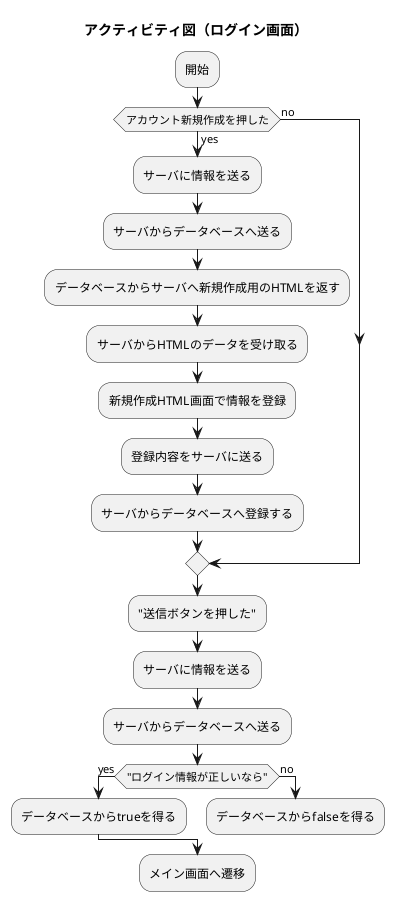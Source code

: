 @startuml
title アクティビティ図（ログイン画面）
:開始;
if(アカウント新規作成を押した) then(yes)
    :サーバに情報を送る;
    :サーバからデータベースへ送る;
    :データベースからサーバへ新規作成用のHTMLを返す;
    :サーバからHTMLのデータを受け取る;
    :新規作成HTML画面で情報を登録;
    :登録内容をサーバに送る;
    :サーバからデータベースへ登録する;
else(no)
endif

:"送信ボタンを押した";
:サーバに情報を送る;
:サーバからデータベースへ送る;
if("ログイン情報が正しいなら")then(yes)
    :データベースからtrueを得る;
else(no)
    :データベースからfalseを得る;
    detach
endif

:メイン画面へ遷移;

@enduml